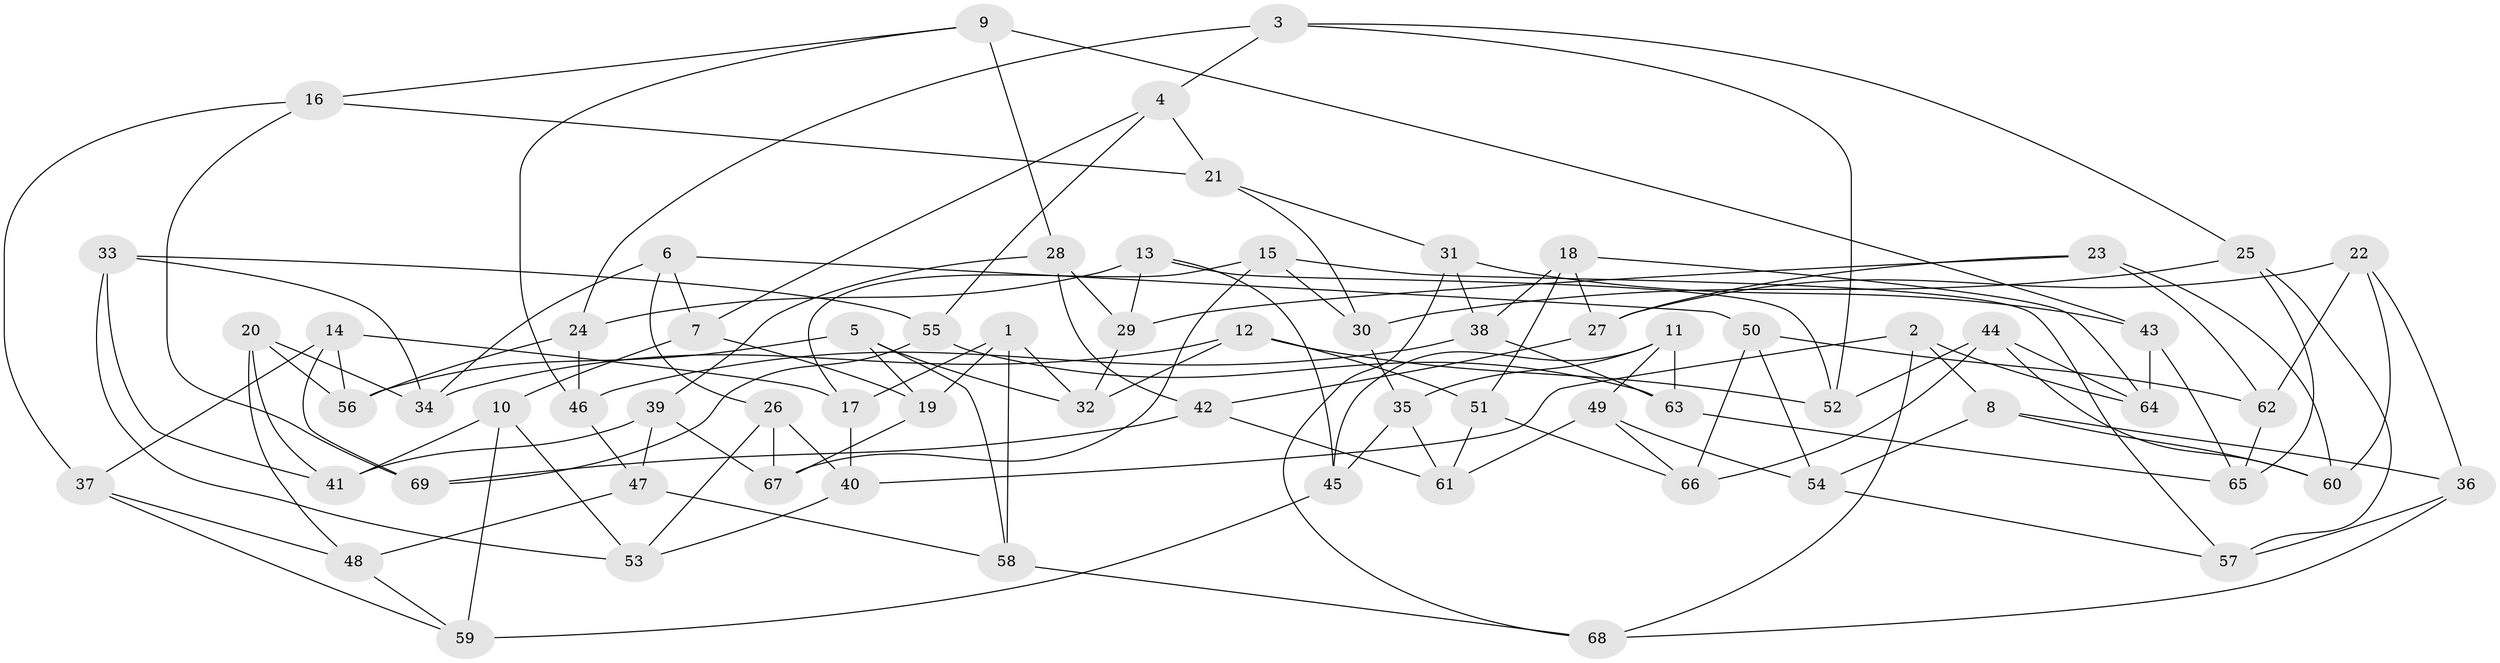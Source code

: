 // Generated by graph-tools (version 1.1) at 2025/50/03/09/25 03:50:56]
// undirected, 69 vertices, 138 edges
graph export_dot {
graph [start="1"]
  node [color=gray90,style=filled];
  1;
  2;
  3;
  4;
  5;
  6;
  7;
  8;
  9;
  10;
  11;
  12;
  13;
  14;
  15;
  16;
  17;
  18;
  19;
  20;
  21;
  22;
  23;
  24;
  25;
  26;
  27;
  28;
  29;
  30;
  31;
  32;
  33;
  34;
  35;
  36;
  37;
  38;
  39;
  40;
  41;
  42;
  43;
  44;
  45;
  46;
  47;
  48;
  49;
  50;
  51;
  52;
  53;
  54;
  55;
  56;
  57;
  58;
  59;
  60;
  61;
  62;
  63;
  64;
  65;
  66;
  67;
  68;
  69;
  1 -- 17;
  1 -- 58;
  1 -- 19;
  1 -- 32;
  2 -- 64;
  2 -- 40;
  2 -- 8;
  2 -- 68;
  3 -- 4;
  3 -- 25;
  3 -- 24;
  3 -- 52;
  4 -- 55;
  4 -- 7;
  4 -- 21;
  5 -- 56;
  5 -- 58;
  5 -- 19;
  5 -- 32;
  6 -- 50;
  6 -- 26;
  6 -- 34;
  6 -- 7;
  7 -- 19;
  7 -- 10;
  8 -- 36;
  8 -- 60;
  8 -- 54;
  9 -- 16;
  9 -- 46;
  9 -- 28;
  9 -- 43;
  10 -- 59;
  10 -- 53;
  10 -- 41;
  11 -- 35;
  11 -- 45;
  11 -- 49;
  11 -- 63;
  12 -- 32;
  12 -- 34;
  12 -- 51;
  12 -- 52;
  13 -- 52;
  13 -- 29;
  13 -- 24;
  13 -- 45;
  14 -- 56;
  14 -- 37;
  14 -- 17;
  14 -- 69;
  15 -- 57;
  15 -- 30;
  15 -- 67;
  15 -- 17;
  16 -- 69;
  16 -- 21;
  16 -- 37;
  17 -- 40;
  18 -- 27;
  18 -- 51;
  18 -- 38;
  18 -- 64;
  19 -- 67;
  20 -- 56;
  20 -- 48;
  20 -- 34;
  20 -- 41;
  21 -- 31;
  21 -- 30;
  22 -- 60;
  22 -- 36;
  22 -- 62;
  22 -- 27;
  23 -- 62;
  23 -- 29;
  23 -- 60;
  23 -- 27;
  24 -- 56;
  24 -- 46;
  25 -- 57;
  25 -- 30;
  25 -- 65;
  26 -- 67;
  26 -- 53;
  26 -- 40;
  27 -- 42;
  28 -- 42;
  28 -- 29;
  28 -- 39;
  29 -- 32;
  30 -- 35;
  31 -- 38;
  31 -- 43;
  31 -- 68;
  33 -- 55;
  33 -- 34;
  33 -- 41;
  33 -- 53;
  35 -- 45;
  35 -- 61;
  36 -- 68;
  36 -- 57;
  37 -- 59;
  37 -- 48;
  38 -- 46;
  38 -- 63;
  39 -- 41;
  39 -- 47;
  39 -- 67;
  40 -- 53;
  42 -- 69;
  42 -- 61;
  43 -- 65;
  43 -- 64;
  44 -- 60;
  44 -- 52;
  44 -- 64;
  44 -- 66;
  45 -- 59;
  46 -- 47;
  47 -- 48;
  47 -- 58;
  48 -- 59;
  49 -- 61;
  49 -- 66;
  49 -- 54;
  50 -- 66;
  50 -- 62;
  50 -- 54;
  51 -- 66;
  51 -- 61;
  54 -- 57;
  55 -- 69;
  55 -- 63;
  58 -- 68;
  62 -- 65;
  63 -- 65;
}
